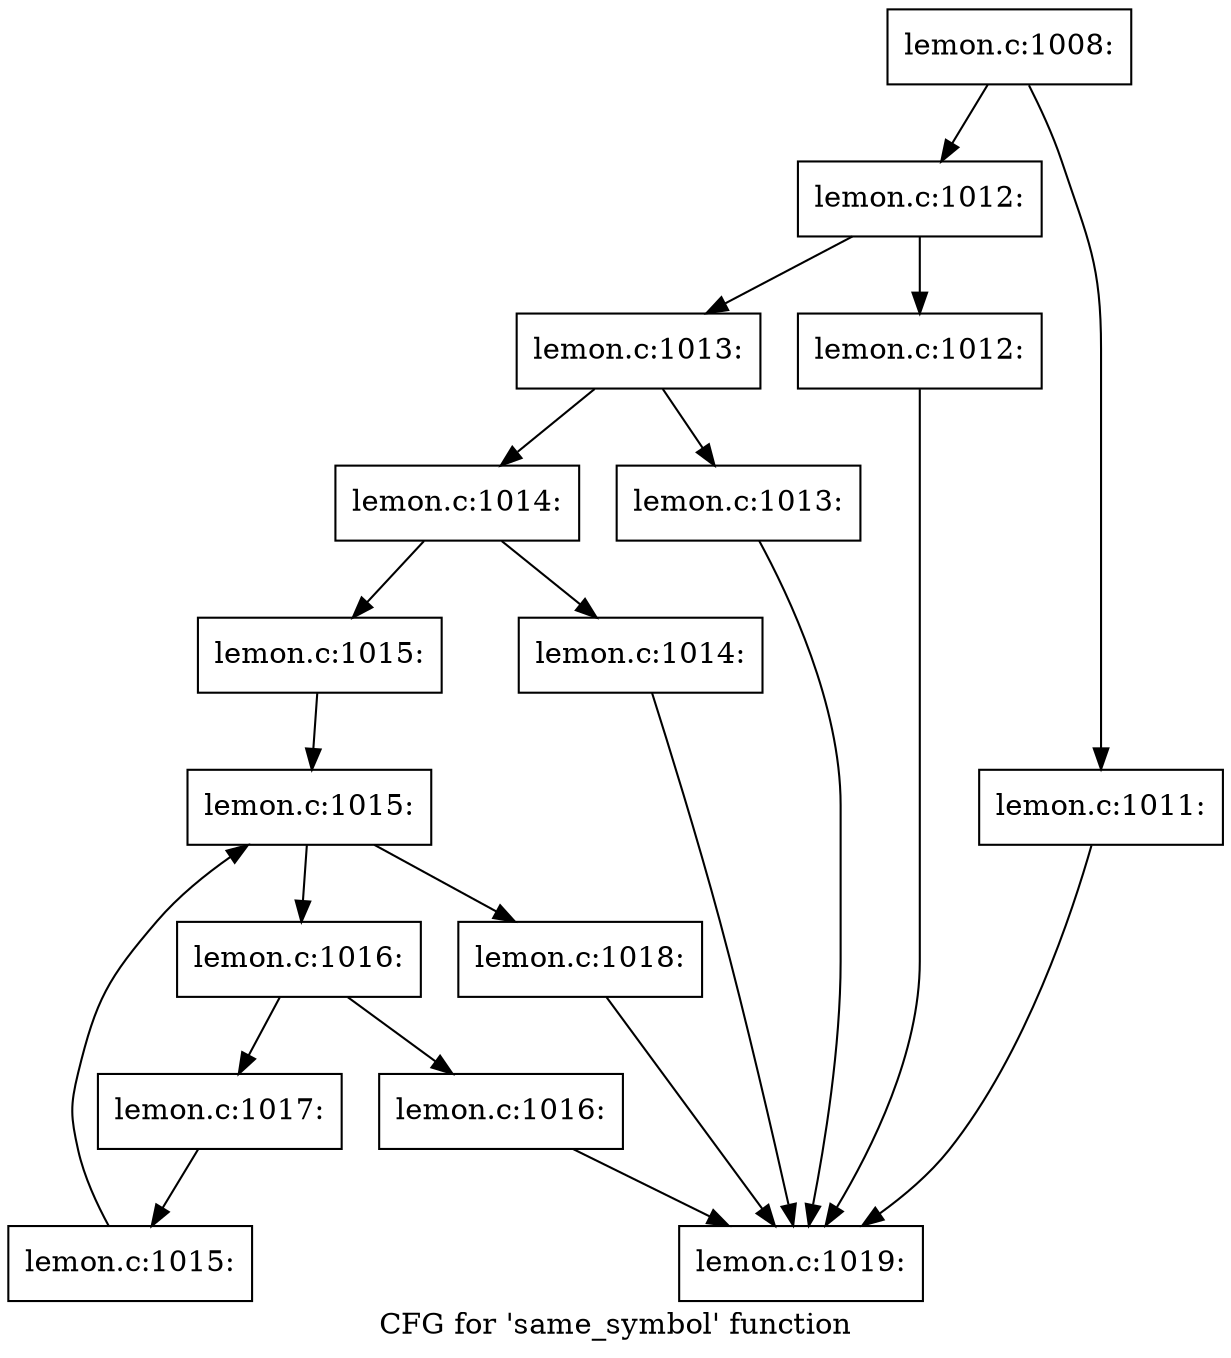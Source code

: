 digraph "CFG for 'same_symbol' function" {
	label="CFG for 'same_symbol' function";

	Node0x56256526d400 [shape=record,label="{lemon.c:1008:}"];
	Node0x56256526d400 -> Node0x5625652c7cd0;
	Node0x56256526d400 -> Node0x5625652c7d20;
	Node0x5625652c7cd0 [shape=record,label="{lemon.c:1011:}"];
	Node0x5625652c7cd0 -> Node0x5625652d8870;
	Node0x5625652c7d20 [shape=record,label="{lemon.c:1012:}"];
	Node0x5625652c7d20 -> Node0x5625652c8100;
	Node0x5625652c7d20 -> Node0x5625652c8150;
	Node0x5625652c8100 [shape=record,label="{lemon.c:1012:}"];
	Node0x5625652c8100 -> Node0x5625652d8870;
	Node0x5625652c8150 [shape=record,label="{lemon.c:1013:}"];
	Node0x5625652c8150 -> Node0x562565300f10;
	Node0x5625652c8150 -> Node0x562565300f60;
	Node0x562565300f10 [shape=record,label="{lemon.c:1013:}"];
	Node0x562565300f10 -> Node0x5625652d8870;
	Node0x562565300f60 [shape=record,label="{lemon.c:1014:}"];
	Node0x562565300f60 -> Node0x562565301580;
	Node0x562565300f60 -> Node0x5625653015d0;
	Node0x562565301580 [shape=record,label="{lemon.c:1014:}"];
	Node0x562565301580 -> Node0x5625652d8870;
	Node0x5625653015d0 [shape=record,label="{lemon.c:1015:}"];
	Node0x5625653015d0 -> Node0x562565301f00;
	Node0x562565301f00 [shape=record,label="{lemon.c:1015:}"];
	Node0x562565301f00 -> Node0x562565302120;
	Node0x562565301f00 -> Node0x562565301d50;
	Node0x562565302120 [shape=record,label="{lemon.c:1016:}"];
	Node0x562565302120 -> Node0x562565302700;
	Node0x562565302120 -> Node0x562565302750;
	Node0x562565302700 [shape=record,label="{lemon.c:1016:}"];
	Node0x562565302700 -> Node0x5625652d8870;
	Node0x562565302750 [shape=record,label="{lemon.c:1017:}"];
	Node0x562565302750 -> Node0x562565302090;
	Node0x562565302090 [shape=record,label="{lemon.c:1015:}"];
	Node0x562565302090 -> Node0x562565301f00;
	Node0x562565301d50 [shape=record,label="{lemon.c:1018:}"];
	Node0x562565301d50 -> Node0x5625652d8870;
	Node0x5625652d8870 [shape=record,label="{lemon.c:1019:}"];
}
